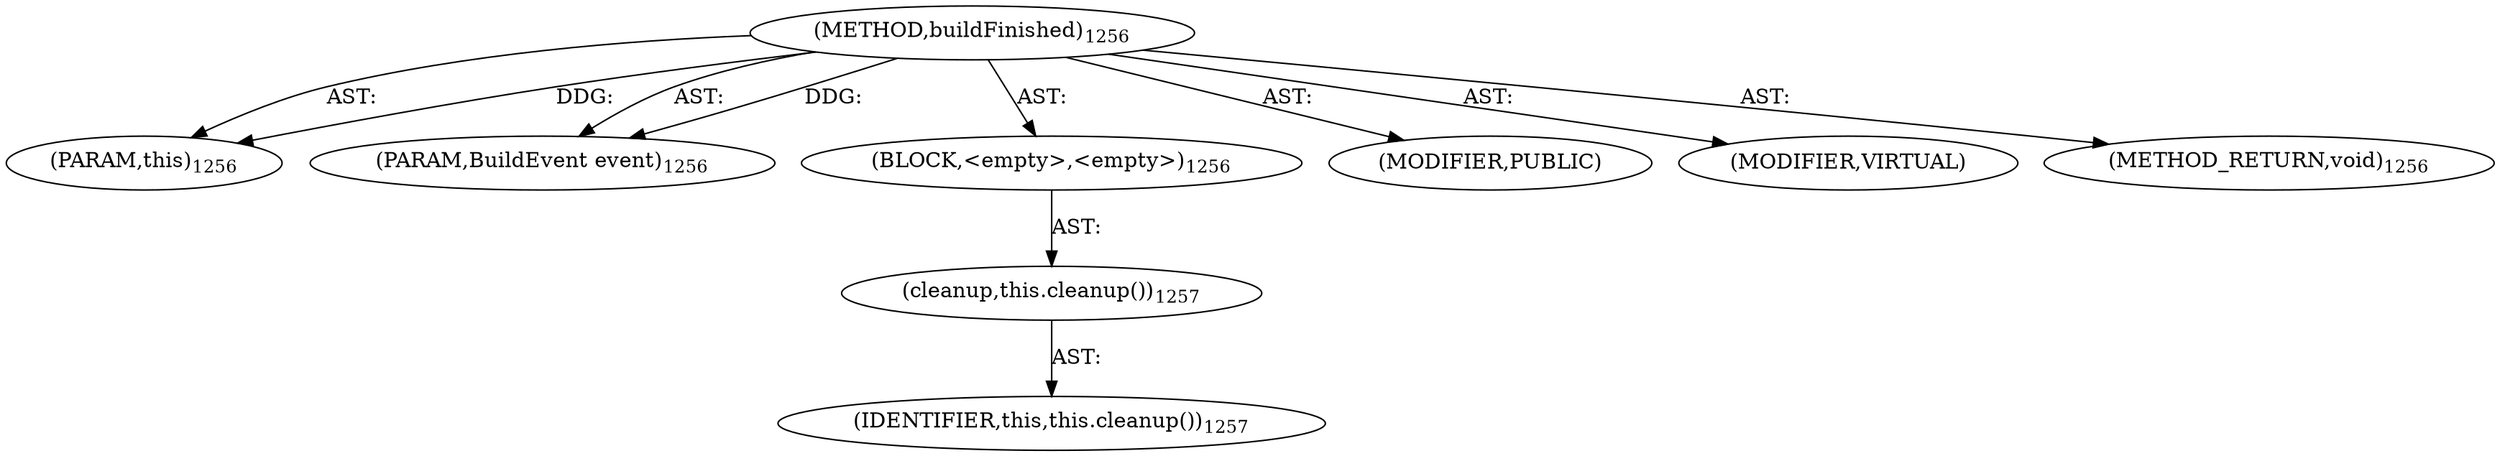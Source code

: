 digraph "buildFinished" {  
"111669149739" [label = <(METHOD,buildFinished)<SUB>1256</SUB>> ]
"115964117016" [label = <(PARAM,this)<SUB>1256</SUB>> ]
"115964117087" [label = <(PARAM,BuildEvent event)<SUB>1256</SUB>> ]
"25769803941" [label = <(BLOCK,&lt;empty&gt;,&lt;empty&gt;)<SUB>1256</SUB>> ]
"30064771702" [label = <(cleanup,this.cleanup())<SUB>1257</SUB>> ]
"68719476804" [label = <(IDENTIFIER,this,this.cleanup())<SUB>1257</SUB>> ]
"133143986283" [label = <(MODIFIER,PUBLIC)> ]
"133143986284" [label = <(MODIFIER,VIRTUAL)> ]
"128849018923" [label = <(METHOD_RETURN,void)<SUB>1256</SUB>> ]
  "111669149739" -> "115964117016"  [ label = "AST: "] 
  "111669149739" -> "115964117087"  [ label = "AST: "] 
  "111669149739" -> "25769803941"  [ label = "AST: "] 
  "111669149739" -> "133143986283"  [ label = "AST: "] 
  "111669149739" -> "133143986284"  [ label = "AST: "] 
  "111669149739" -> "128849018923"  [ label = "AST: "] 
  "25769803941" -> "30064771702"  [ label = "AST: "] 
  "30064771702" -> "68719476804"  [ label = "AST: "] 
  "111669149739" -> "115964117016"  [ label = "DDG: "] 
  "111669149739" -> "115964117087"  [ label = "DDG: "] 
}

